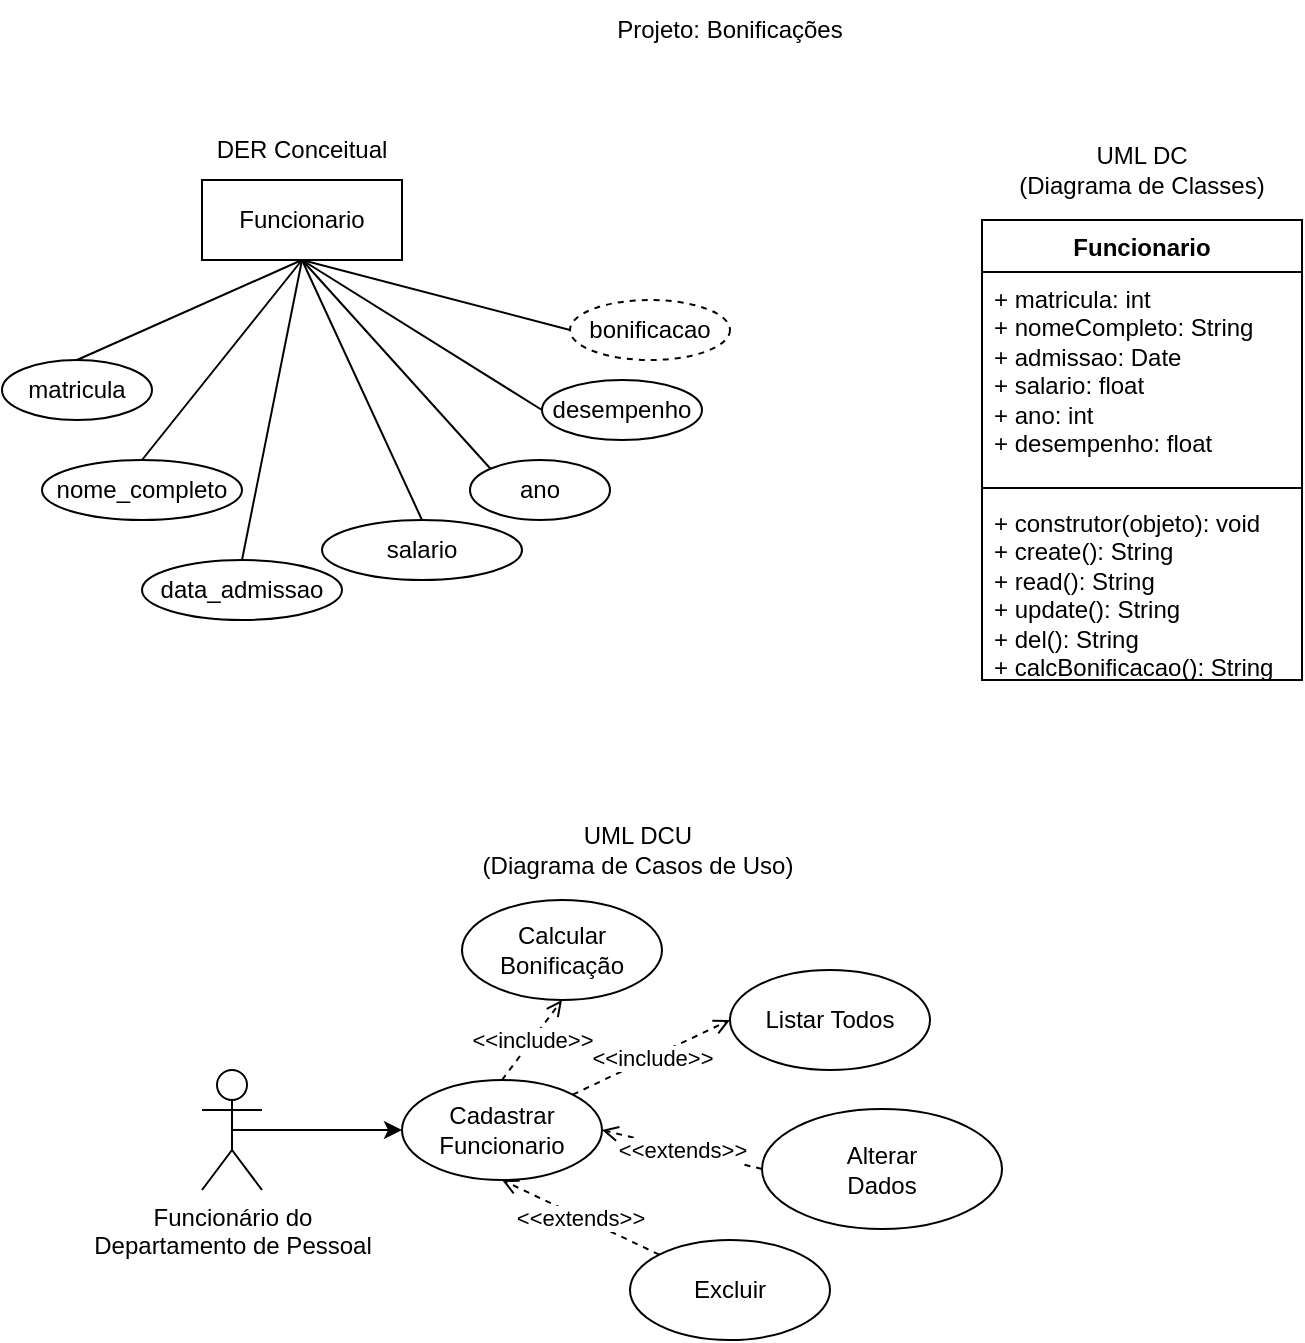 <mxfile version="21.1.4" type="device">
  <diagram name="Página-1" id="FOCHv5X22cwILcz-DI4y">
    <mxGraphModel dx="1434" dy="739" grid="1" gridSize="10" guides="1" tooltips="1" connect="1" arrows="1" fold="1" page="1" pageScale="1" pageWidth="827" pageHeight="1169" math="0" shadow="0">
      <root>
        <mxCell id="0" />
        <mxCell id="1" parent="0" />
        <mxCell id="mLqd1EPtuPogWMZHOjrz-1" value="Projeto: Bonificações" style="text;html=1;strokeColor=none;fillColor=none;align=center;verticalAlign=middle;whiteSpace=wrap;rounded=0;" parent="1" vertex="1">
          <mxGeometry x="339" y="30" width="150" height="30" as="geometry" />
        </mxCell>
        <mxCell id="mLqd1EPtuPogWMZHOjrz-2" value="DER Conceitual" style="text;html=1;strokeColor=none;fillColor=none;align=center;verticalAlign=middle;whiteSpace=wrap;rounded=0;" parent="1" vertex="1">
          <mxGeometry x="140" y="90" width="120" height="30" as="geometry" />
        </mxCell>
        <mxCell id="mLqd1EPtuPogWMZHOjrz-3" value="UML DCU&lt;br&gt;(Diagrama de Casos de Uso)" style="text;html=1;strokeColor=none;fillColor=none;align=center;verticalAlign=middle;whiteSpace=wrap;rounded=0;" parent="1" vertex="1">
          <mxGeometry x="280" y="440" width="176" height="30" as="geometry" />
        </mxCell>
        <mxCell id="mLqd1EPtuPogWMZHOjrz-5" value="Funcionario" style="whiteSpace=wrap;html=1;align=center;" parent="1" vertex="1">
          <mxGeometry x="150" y="120" width="100" height="40" as="geometry" />
        </mxCell>
        <mxCell id="mLqd1EPtuPogWMZHOjrz-15" style="rounded=0;orthogonalLoop=1;jettySize=auto;html=1;exitX=0.5;exitY=0;exitDx=0;exitDy=0;entryX=0.5;entryY=1;entryDx=0;entryDy=0;endArrow=none;endFill=0;" parent="1" source="mLqd1EPtuPogWMZHOjrz-6" target="mLqd1EPtuPogWMZHOjrz-5" edge="1">
          <mxGeometry relative="1" as="geometry" />
        </mxCell>
        <mxCell id="mLqd1EPtuPogWMZHOjrz-6" value="matricula" style="ellipse;whiteSpace=wrap;html=1;align=center;" parent="1" vertex="1">
          <mxGeometry x="50" y="210" width="75" height="30" as="geometry" />
        </mxCell>
        <mxCell id="mLqd1EPtuPogWMZHOjrz-16" style="rounded=0;orthogonalLoop=1;jettySize=auto;html=1;exitX=0.5;exitY=0;exitDx=0;exitDy=0;entryX=0.5;entryY=1;entryDx=0;entryDy=0;endArrow=none;endFill=0;" parent="1" source="mLqd1EPtuPogWMZHOjrz-7" target="mLqd1EPtuPogWMZHOjrz-5" edge="1">
          <mxGeometry relative="1" as="geometry" />
        </mxCell>
        <mxCell id="mLqd1EPtuPogWMZHOjrz-7" value="nome_completo" style="ellipse;whiteSpace=wrap;html=1;align=center;" parent="1" vertex="1">
          <mxGeometry x="70" y="260" width="100" height="30" as="geometry" />
        </mxCell>
        <mxCell id="mLqd1EPtuPogWMZHOjrz-17" style="rounded=0;orthogonalLoop=1;jettySize=auto;html=1;exitX=0.5;exitY=0;exitDx=0;exitDy=0;entryX=0.5;entryY=1;entryDx=0;entryDy=0;endArrow=none;endFill=0;" parent="1" source="mLqd1EPtuPogWMZHOjrz-8" target="mLqd1EPtuPogWMZHOjrz-5" edge="1">
          <mxGeometry relative="1" as="geometry" />
        </mxCell>
        <mxCell id="mLqd1EPtuPogWMZHOjrz-8" value="data_admissao" style="ellipse;whiteSpace=wrap;html=1;align=center;" parent="1" vertex="1">
          <mxGeometry x="120" y="310" width="100" height="30" as="geometry" />
        </mxCell>
        <mxCell id="mLqd1EPtuPogWMZHOjrz-20" style="rounded=0;orthogonalLoop=1;jettySize=auto;html=1;exitX=0;exitY=0.5;exitDx=0;exitDy=0;entryX=0.5;entryY=1;entryDx=0;entryDy=0;endArrow=none;endFill=0;" parent="1" source="mLqd1EPtuPogWMZHOjrz-11" target="mLqd1EPtuPogWMZHOjrz-5" edge="1">
          <mxGeometry relative="1" as="geometry" />
        </mxCell>
        <mxCell id="mLqd1EPtuPogWMZHOjrz-11" value="bonificacao" style="ellipse;whiteSpace=wrap;html=1;align=center;dashed=1;" parent="1" vertex="1">
          <mxGeometry x="334" y="180" width="80" height="30" as="geometry" />
        </mxCell>
        <mxCell id="mLqd1EPtuPogWMZHOjrz-22" value="Funcionario" style="swimlane;fontStyle=1;align=center;verticalAlign=top;childLayout=stackLayout;horizontal=1;startSize=26;horizontalStack=0;resizeParent=1;resizeParentMax=0;resizeLast=0;collapsible=1;marginBottom=0;whiteSpace=wrap;html=1;" parent="1" vertex="1">
          <mxGeometry x="540" y="140" width="160" height="230" as="geometry" />
        </mxCell>
        <mxCell id="mLqd1EPtuPogWMZHOjrz-23" value="+ matricula: int&lt;br&gt;+ nomeCompleto: String&lt;br&gt;+ admissao: Date&lt;br&gt;+ salario: float&lt;br&gt;+ ano: int&lt;br&gt;+ desempenho: float" style="text;strokeColor=none;fillColor=none;align=left;verticalAlign=top;spacingLeft=4;spacingRight=4;overflow=hidden;rotatable=0;points=[[0,0.5],[1,0.5]];portConstraint=eastwest;whiteSpace=wrap;html=1;" parent="mLqd1EPtuPogWMZHOjrz-22" vertex="1">
          <mxGeometry y="26" width="160" height="104" as="geometry" />
        </mxCell>
        <mxCell id="mLqd1EPtuPogWMZHOjrz-24" value="" style="line;strokeWidth=1;fillColor=none;align=left;verticalAlign=middle;spacingTop=-1;spacingLeft=3;spacingRight=3;rotatable=0;labelPosition=right;points=[];portConstraint=eastwest;strokeColor=inherit;" parent="mLqd1EPtuPogWMZHOjrz-22" vertex="1">
          <mxGeometry y="130" width="160" height="8" as="geometry" />
        </mxCell>
        <mxCell id="mLqd1EPtuPogWMZHOjrz-25" value="+ construtor(objeto): void&lt;br&gt;+ create(): String&lt;br&gt;+ read(): String&lt;br&gt;+ update(): String&lt;br&gt;+ del(): String&lt;br&gt;+ calcBonificacao(): String" style="text;strokeColor=none;fillColor=none;align=left;verticalAlign=top;spacingLeft=4;spacingRight=4;overflow=hidden;rotatable=0;points=[[0,0.5],[1,0.5]];portConstraint=eastwest;whiteSpace=wrap;html=1;" parent="mLqd1EPtuPogWMZHOjrz-22" vertex="1">
          <mxGeometry y="138" width="160" height="92" as="geometry" />
        </mxCell>
        <mxCell id="mLqd1EPtuPogWMZHOjrz-28" value="UML DC&lt;br&gt;(Diagrama de Classes)" style="text;html=1;strokeColor=none;fillColor=none;align=center;verticalAlign=middle;whiteSpace=wrap;rounded=0;" parent="1" vertex="1">
          <mxGeometry x="550" y="100" width="140" height="30" as="geometry" />
        </mxCell>
        <mxCell id="mLqd1EPtuPogWMZHOjrz-39" style="edgeStyle=orthogonalEdgeStyle;rounded=0;orthogonalLoop=1;jettySize=auto;html=1;exitX=0.5;exitY=0.5;exitDx=0;exitDy=0;exitPerimeter=0;entryX=0;entryY=0.5;entryDx=0;entryDy=0;" parent="1" source="mLqd1EPtuPogWMZHOjrz-29" target="mLqd1EPtuPogWMZHOjrz-30" edge="1">
          <mxGeometry relative="1" as="geometry" />
        </mxCell>
        <mxCell id="mLqd1EPtuPogWMZHOjrz-29" value="Funcionário do&lt;br&gt;Departamento de Pessoal" style="shape=umlActor;verticalLabelPosition=bottom;verticalAlign=top;html=1;" parent="1" vertex="1">
          <mxGeometry x="150" y="565" width="30" height="60" as="geometry" />
        </mxCell>
        <mxCell id="mLqd1EPtuPogWMZHOjrz-37" value="&amp;lt;&amp;lt;include&amp;gt;&amp;gt;" style="rounded=0;orthogonalLoop=1;jettySize=auto;html=1;exitX=1;exitY=0;exitDx=0;exitDy=0;entryX=0;entryY=0.5;entryDx=0;entryDy=0;dashed=1;endArrow=open;endFill=0;" parent="1" source="mLqd1EPtuPogWMZHOjrz-30" target="mLqd1EPtuPogWMZHOjrz-31" edge="1">
          <mxGeometry relative="1" as="geometry" />
        </mxCell>
        <mxCell id="PfsO0JEb0v9u1f4bFKOD-8" value="&amp;lt;&amp;lt;include&amp;gt;&amp;gt;" style="rounded=0;orthogonalLoop=1;jettySize=auto;html=1;exitX=0.5;exitY=0;exitDx=0;exitDy=0;entryX=0.5;entryY=1;entryDx=0;entryDy=0;dashed=1;endArrow=open;endFill=0;" edge="1" parent="1" source="mLqd1EPtuPogWMZHOjrz-30" target="PfsO0JEb0v9u1f4bFKOD-7">
          <mxGeometry relative="1" as="geometry" />
        </mxCell>
        <mxCell id="mLqd1EPtuPogWMZHOjrz-30" value="Cadastrar Funcionario" style="ellipse;whiteSpace=wrap;html=1;" parent="1" vertex="1">
          <mxGeometry x="250" y="570" width="100" height="50" as="geometry" />
        </mxCell>
        <mxCell id="mLqd1EPtuPogWMZHOjrz-31" value="Listar Todos" style="ellipse;whiteSpace=wrap;html=1;" parent="1" vertex="1">
          <mxGeometry x="414" y="515" width="100" height="50" as="geometry" />
        </mxCell>
        <mxCell id="mLqd1EPtuPogWMZHOjrz-36" value="&amp;lt;&amp;lt;extends&amp;gt;&amp;gt;" style="rounded=0;orthogonalLoop=1;jettySize=auto;html=1;exitX=0;exitY=0.5;exitDx=0;exitDy=0;entryX=1;entryY=0.5;entryDx=0;entryDy=0;dashed=1;endArrow=open;endFill=0;" parent="1" source="mLqd1EPtuPogWMZHOjrz-33" target="mLqd1EPtuPogWMZHOjrz-30" edge="1">
          <mxGeometry relative="1" as="geometry" />
        </mxCell>
        <mxCell id="mLqd1EPtuPogWMZHOjrz-33" value="Alterar&lt;br&gt;Dados" style="ellipse;whiteSpace=wrap;html=1;" parent="1" vertex="1">
          <mxGeometry x="430" y="584.5" width="120" height="60" as="geometry" />
        </mxCell>
        <mxCell id="mLqd1EPtuPogWMZHOjrz-35" value="&amp;lt;&amp;lt;extends&amp;gt;&amp;gt;" style="rounded=0;orthogonalLoop=1;jettySize=auto;html=1;exitX=0;exitY=0;exitDx=0;exitDy=0;entryX=0.5;entryY=1;entryDx=0;entryDy=0;dashed=1;endArrow=open;endFill=0;" parent="1" source="mLqd1EPtuPogWMZHOjrz-34" target="mLqd1EPtuPogWMZHOjrz-30" edge="1">
          <mxGeometry relative="1" as="geometry" />
        </mxCell>
        <mxCell id="mLqd1EPtuPogWMZHOjrz-34" value="Excluir" style="ellipse;whiteSpace=wrap;html=1;" parent="1" vertex="1">
          <mxGeometry x="364" y="650" width="100" height="50" as="geometry" />
        </mxCell>
        <mxCell id="PfsO0JEb0v9u1f4bFKOD-2" style="rounded=0;orthogonalLoop=1;jettySize=auto;html=1;exitX=0.5;exitY=0;exitDx=0;exitDy=0;entryX=0.5;entryY=1;entryDx=0;entryDy=0;endArrow=none;endFill=0;" edge="1" parent="1" source="PfsO0JEb0v9u1f4bFKOD-1" target="mLqd1EPtuPogWMZHOjrz-5">
          <mxGeometry relative="1" as="geometry" />
        </mxCell>
        <mxCell id="PfsO0JEb0v9u1f4bFKOD-1" value="salario" style="ellipse;whiteSpace=wrap;html=1;align=center;" vertex="1" parent="1">
          <mxGeometry x="210" y="290" width="100" height="30" as="geometry" />
        </mxCell>
        <mxCell id="PfsO0JEb0v9u1f4bFKOD-5" style="rounded=0;orthogonalLoop=1;jettySize=auto;html=1;exitX=0;exitY=0;exitDx=0;exitDy=0;entryX=0.5;entryY=1;entryDx=0;entryDy=0;startArrow=none;startFill=0;endArrow=none;endFill=0;" edge="1" parent="1" source="PfsO0JEb0v9u1f4bFKOD-3" target="mLqd1EPtuPogWMZHOjrz-5">
          <mxGeometry relative="1" as="geometry" />
        </mxCell>
        <mxCell id="PfsO0JEb0v9u1f4bFKOD-3" value="ano" style="ellipse;whiteSpace=wrap;html=1;align=center;" vertex="1" parent="1">
          <mxGeometry x="284" y="260" width="70" height="30" as="geometry" />
        </mxCell>
        <mxCell id="PfsO0JEb0v9u1f4bFKOD-6" style="rounded=0;orthogonalLoop=1;jettySize=auto;html=1;exitX=0;exitY=0.5;exitDx=0;exitDy=0;endArrow=none;endFill=0;entryX=0.5;entryY=1;entryDx=0;entryDy=0;" edge="1" parent="1" source="PfsO0JEb0v9u1f4bFKOD-4" target="mLqd1EPtuPogWMZHOjrz-5">
          <mxGeometry relative="1" as="geometry" />
        </mxCell>
        <mxCell id="PfsO0JEb0v9u1f4bFKOD-4" value="desempenho" style="ellipse;whiteSpace=wrap;html=1;align=center;" vertex="1" parent="1">
          <mxGeometry x="320" y="220" width="80" height="30" as="geometry" />
        </mxCell>
        <mxCell id="PfsO0JEb0v9u1f4bFKOD-7" value="Calcular Bonificação" style="ellipse;whiteSpace=wrap;html=1;" vertex="1" parent="1">
          <mxGeometry x="280" y="480" width="100" height="50" as="geometry" />
        </mxCell>
      </root>
    </mxGraphModel>
  </diagram>
</mxfile>

